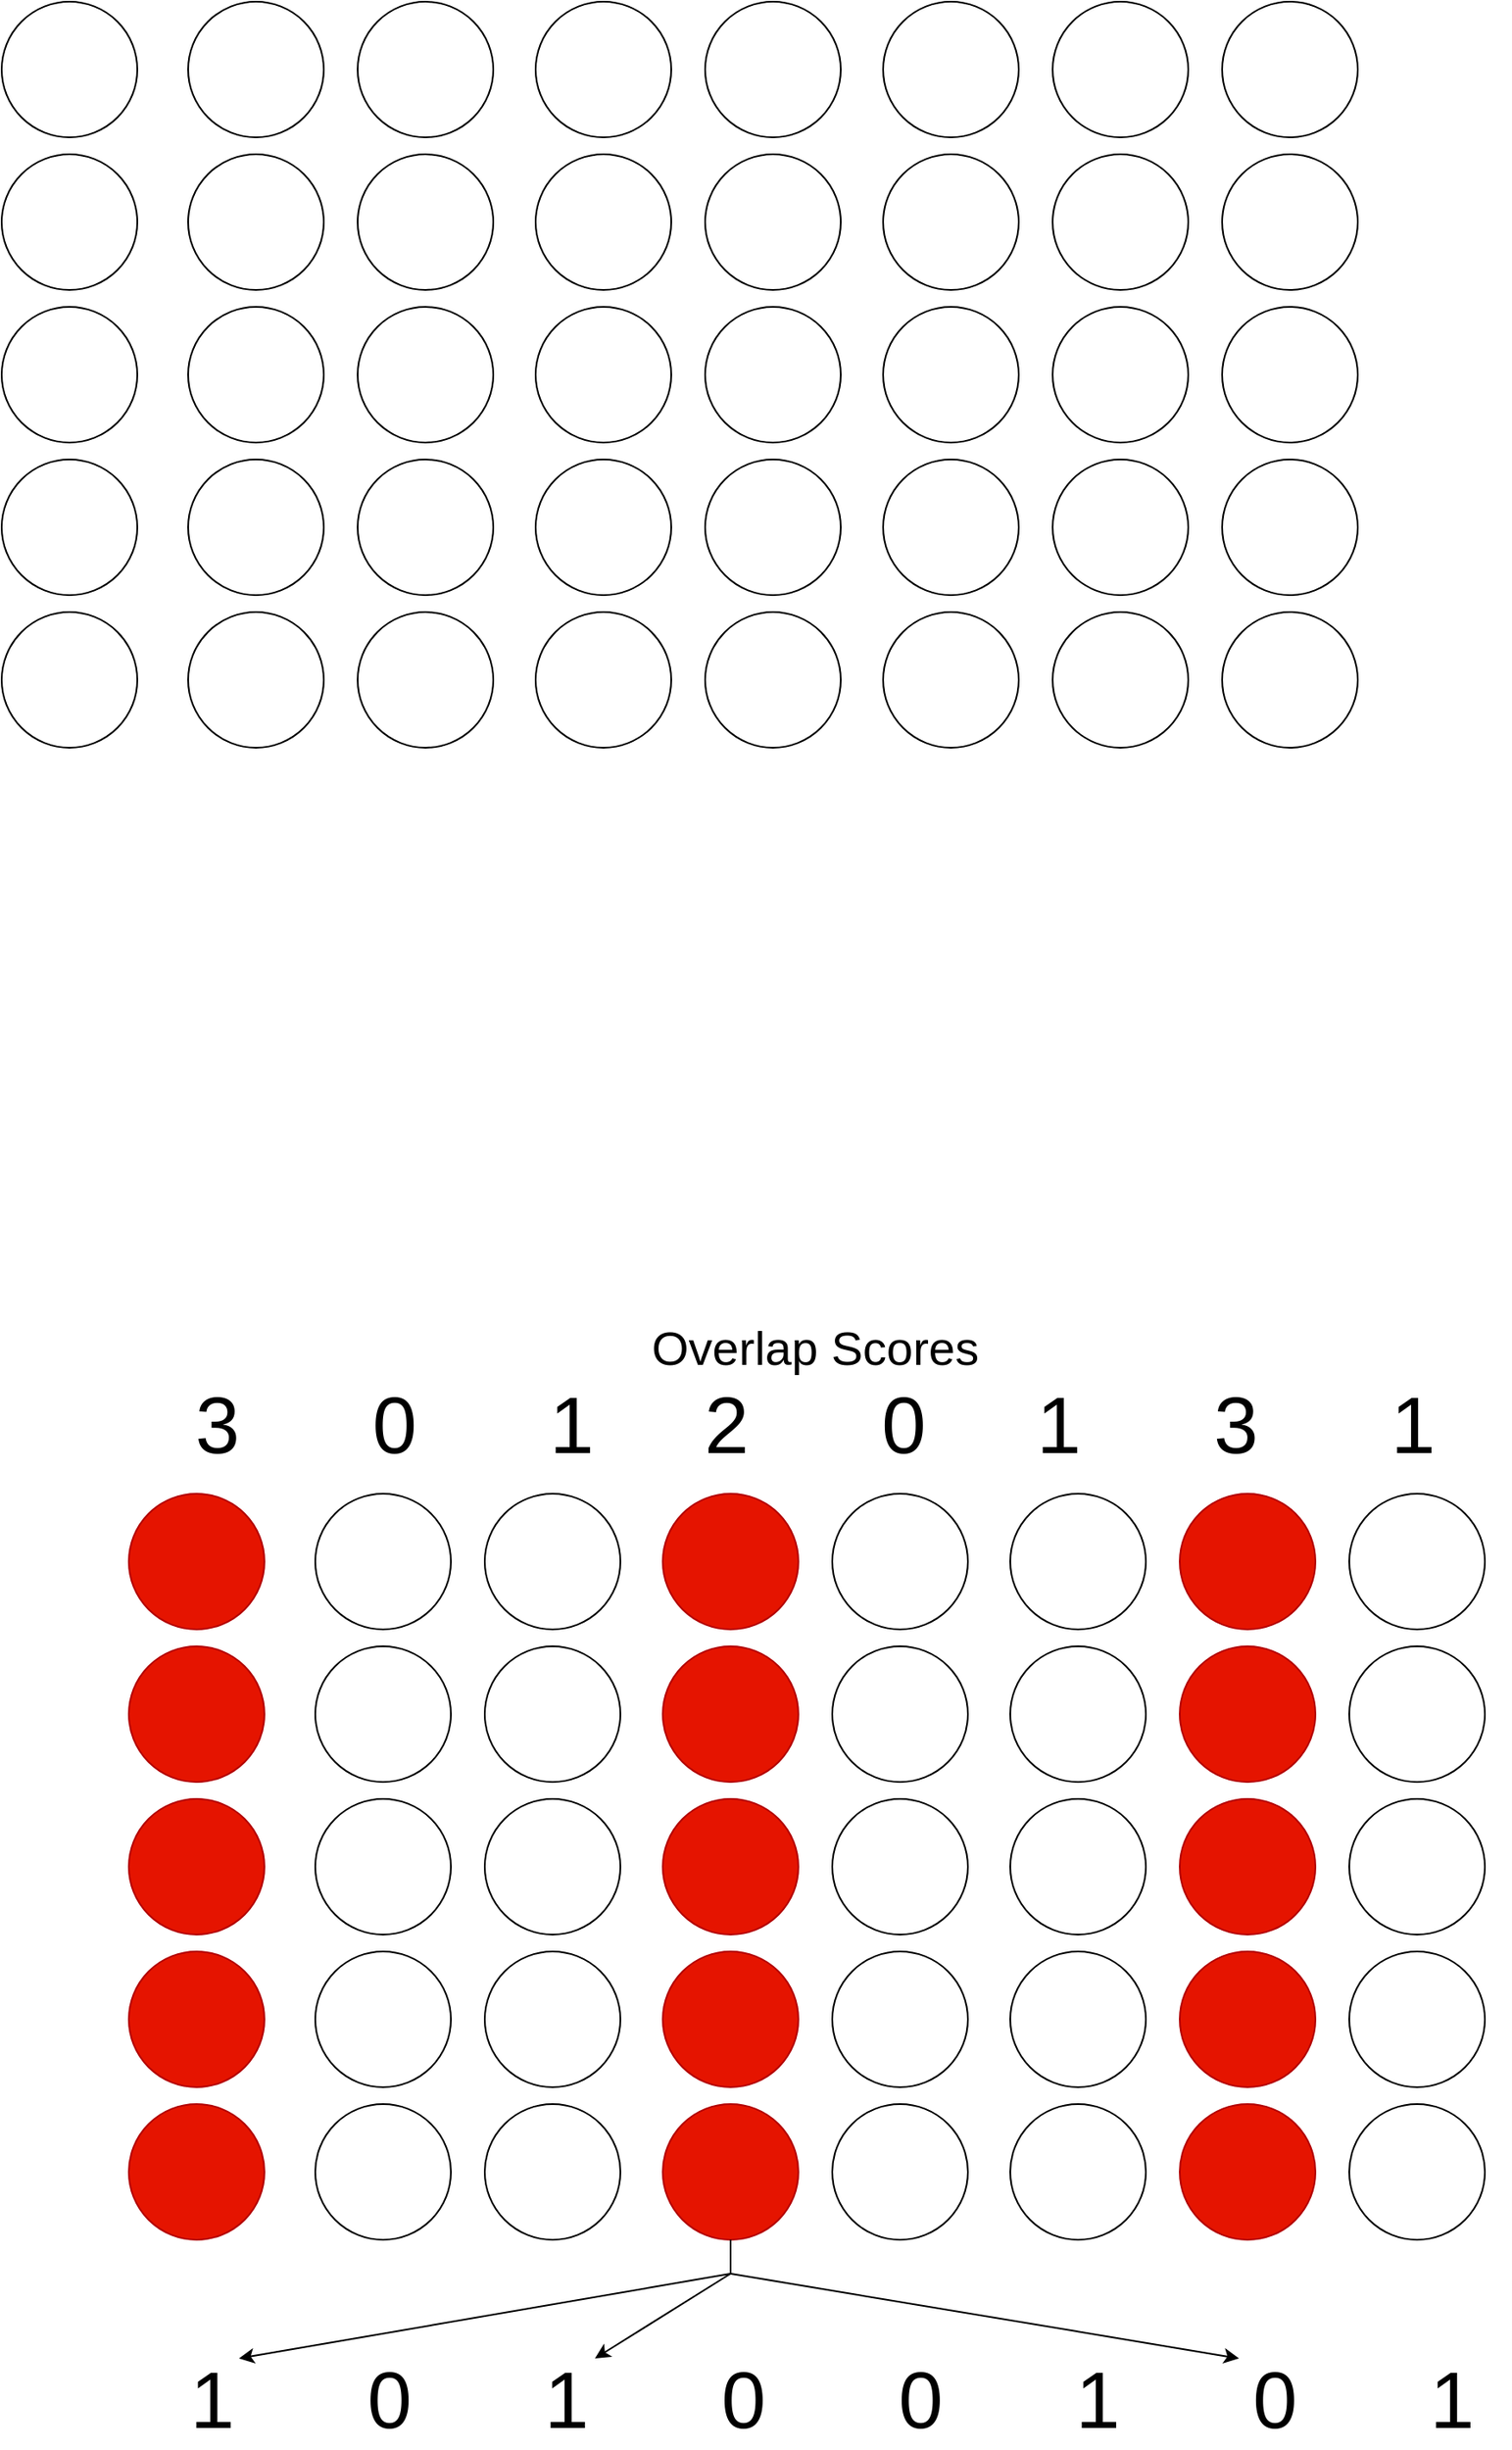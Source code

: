 <mxfile version="10.5.9" type="device"><diagram id="vRl3H_uOn_F6-EeL6RsB" name="Page-1"><mxGraphModel dx="1607" dy="1993" grid="1" gridSize="10" guides="1" tooltips="1" connect="1" arrows="1" fold="1" page="1" pageScale="1" pageWidth="850" pageHeight="1100" math="0" shadow="0"><root><mxCell id="0"/><mxCell id="1" parent="0"/><mxCell id="2DzXHyVf-GQSDitXExk8-1" value="" style="ellipse;whiteSpace=wrap;html=1;aspect=fixed;" vertex="1" parent="1"><mxGeometry y="-200" width="80" height="80" as="geometry"/></mxCell><mxCell id="2DzXHyVf-GQSDitXExk8-2" value="" style="ellipse;whiteSpace=wrap;html=1;aspect=fixed;" vertex="1" parent="1"><mxGeometry y="-110" width="80" height="80" as="geometry"/></mxCell><mxCell id="2DzXHyVf-GQSDitXExk8-3" value="" style="ellipse;whiteSpace=wrap;html=1;aspect=fixed;" vertex="1" parent="1"><mxGeometry y="-20" width="80" height="80" as="geometry"/></mxCell><mxCell id="2DzXHyVf-GQSDitXExk8-4" value="" style="ellipse;whiteSpace=wrap;html=1;aspect=fixed;" vertex="1" parent="1"><mxGeometry y="70" width="80" height="80" as="geometry"/></mxCell><mxCell id="2DzXHyVf-GQSDitXExk8-5" value="" style="ellipse;whiteSpace=wrap;html=1;aspect=fixed;" vertex="1" parent="1"><mxGeometry y="160" width="80" height="80" as="geometry"/></mxCell><mxCell id="2DzXHyVf-GQSDitXExk8-8" value="" style="ellipse;whiteSpace=wrap;html=1;aspect=fixed;" vertex="1" parent="1"><mxGeometry x="110" y="-200" width="80" height="80" as="geometry"/></mxCell><mxCell id="2DzXHyVf-GQSDitXExk8-9" value="" style="ellipse;whiteSpace=wrap;html=1;aspect=fixed;" vertex="1" parent="1"><mxGeometry x="110" y="-110" width="80" height="80" as="geometry"/></mxCell><mxCell id="2DzXHyVf-GQSDitXExk8-10" value="" style="ellipse;whiteSpace=wrap;html=1;aspect=fixed;" vertex="1" parent="1"><mxGeometry x="110" y="-20" width="80" height="80" as="geometry"/></mxCell><mxCell id="2DzXHyVf-GQSDitXExk8-11" value="" style="ellipse;whiteSpace=wrap;html=1;aspect=fixed;" vertex="1" parent="1"><mxGeometry x="110" y="70" width="80" height="80" as="geometry"/></mxCell><mxCell id="2DzXHyVf-GQSDitXExk8-12" value="" style="ellipse;whiteSpace=wrap;html=1;aspect=fixed;" vertex="1" parent="1"><mxGeometry x="110" y="160" width="80" height="80" as="geometry"/></mxCell><mxCell id="2DzXHyVf-GQSDitXExk8-13" value="" style="ellipse;whiteSpace=wrap;html=1;aspect=fixed;" vertex="1" parent="1"><mxGeometry x="210" y="-200" width="80" height="80" as="geometry"/></mxCell><mxCell id="2DzXHyVf-GQSDitXExk8-14" value="" style="ellipse;whiteSpace=wrap;html=1;aspect=fixed;" vertex="1" parent="1"><mxGeometry x="210" y="-110" width="80" height="80" as="geometry"/></mxCell><mxCell id="2DzXHyVf-GQSDitXExk8-15" value="" style="ellipse;whiteSpace=wrap;html=1;aspect=fixed;" vertex="1" parent="1"><mxGeometry x="210" y="-20" width="80" height="80" as="geometry"/></mxCell><mxCell id="2DzXHyVf-GQSDitXExk8-16" value="" style="ellipse;whiteSpace=wrap;html=1;aspect=fixed;" vertex="1" parent="1"><mxGeometry x="210" y="70" width="80" height="80" as="geometry"/></mxCell><mxCell id="2DzXHyVf-GQSDitXExk8-17" value="" style="ellipse;whiteSpace=wrap;html=1;aspect=fixed;" vertex="1" parent="1"><mxGeometry x="210" y="160" width="80" height="80" as="geometry"/></mxCell><mxCell id="2DzXHyVf-GQSDitXExk8-18" value="" style="ellipse;whiteSpace=wrap;html=1;aspect=fixed;" vertex="1" parent="1"><mxGeometry x="315" y="-200" width="80" height="80" as="geometry"/></mxCell><mxCell id="2DzXHyVf-GQSDitXExk8-19" value="" style="ellipse;whiteSpace=wrap;html=1;aspect=fixed;" vertex="1" parent="1"><mxGeometry x="315" y="-110" width="80" height="80" as="geometry"/></mxCell><mxCell id="2DzXHyVf-GQSDitXExk8-20" value="" style="ellipse;whiteSpace=wrap;html=1;aspect=fixed;" vertex="1" parent="1"><mxGeometry x="315" y="-20" width="80" height="80" as="geometry"/></mxCell><mxCell id="2DzXHyVf-GQSDitXExk8-21" value="" style="ellipse;whiteSpace=wrap;html=1;aspect=fixed;" vertex="1" parent="1"><mxGeometry x="315" y="70" width="80" height="80" as="geometry"/></mxCell><mxCell id="2DzXHyVf-GQSDitXExk8-22" value="" style="ellipse;whiteSpace=wrap;html=1;aspect=fixed;" vertex="1" parent="1"><mxGeometry x="315" y="160" width="80" height="80" as="geometry"/></mxCell><mxCell id="2DzXHyVf-GQSDitXExk8-23" value="" style="ellipse;whiteSpace=wrap;html=1;aspect=fixed;" vertex="1" parent="1"><mxGeometry x="415" y="-200" width="80" height="80" as="geometry"/></mxCell><mxCell id="2DzXHyVf-GQSDitXExk8-24" value="" style="ellipse;whiteSpace=wrap;html=1;aspect=fixed;" vertex="1" parent="1"><mxGeometry x="415" y="-110" width="80" height="80" as="geometry"/></mxCell><mxCell id="2DzXHyVf-GQSDitXExk8-25" value="" style="ellipse;whiteSpace=wrap;html=1;aspect=fixed;" vertex="1" parent="1"><mxGeometry x="415" y="-20" width="80" height="80" as="geometry"/></mxCell><mxCell id="2DzXHyVf-GQSDitXExk8-26" value="" style="ellipse;whiteSpace=wrap;html=1;aspect=fixed;" vertex="1" parent="1"><mxGeometry x="415" y="70" width="80" height="80" as="geometry"/></mxCell><mxCell id="2DzXHyVf-GQSDitXExk8-27" value="" style="ellipse;whiteSpace=wrap;html=1;aspect=fixed;" vertex="1" parent="1"><mxGeometry x="415" y="160" width="80" height="80" as="geometry"/></mxCell><mxCell id="2DzXHyVf-GQSDitXExk8-28" value="" style="ellipse;whiteSpace=wrap;html=1;aspect=fixed;" vertex="1" parent="1"><mxGeometry x="520" y="-200" width="80" height="80" as="geometry"/></mxCell><mxCell id="2DzXHyVf-GQSDitXExk8-29" value="" style="ellipse;whiteSpace=wrap;html=1;aspect=fixed;" vertex="1" parent="1"><mxGeometry x="520" y="-110" width="80" height="80" as="geometry"/></mxCell><mxCell id="2DzXHyVf-GQSDitXExk8-30" value="" style="ellipse;whiteSpace=wrap;html=1;aspect=fixed;" vertex="1" parent="1"><mxGeometry x="520" y="-20" width="80" height="80" as="geometry"/></mxCell><mxCell id="2DzXHyVf-GQSDitXExk8-31" value="" style="ellipse;whiteSpace=wrap;html=1;aspect=fixed;" vertex="1" parent="1"><mxGeometry x="520" y="70" width="80" height="80" as="geometry"/></mxCell><mxCell id="2DzXHyVf-GQSDitXExk8-32" value="" style="ellipse;whiteSpace=wrap;html=1;aspect=fixed;" vertex="1" parent="1"><mxGeometry x="520" y="160" width="80" height="80" as="geometry"/></mxCell><mxCell id="2DzXHyVf-GQSDitXExk8-33" value="" style="ellipse;whiteSpace=wrap;html=1;aspect=fixed;" vertex="1" parent="1"><mxGeometry x="620" y="-200" width="80" height="80" as="geometry"/></mxCell><mxCell id="2DzXHyVf-GQSDitXExk8-34" value="" style="ellipse;whiteSpace=wrap;html=1;aspect=fixed;" vertex="1" parent="1"><mxGeometry x="620" y="-110" width="80" height="80" as="geometry"/></mxCell><mxCell id="2DzXHyVf-GQSDitXExk8-35" value="" style="ellipse;whiteSpace=wrap;html=1;aspect=fixed;" vertex="1" parent="1"><mxGeometry x="620" y="-20" width="80" height="80" as="geometry"/></mxCell><mxCell id="2DzXHyVf-GQSDitXExk8-36" value="" style="ellipse;whiteSpace=wrap;html=1;aspect=fixed;" vertex="1" parent="1"><mxGeometry x="620" y="70" width="80" height="80" as="geometry"/></mxCell><mxCell id="2DzXHyVf-GQSDitXExk8-37" value="" style="ellipse;whiteSpace=wrap;html=1;aspect=fixed;" vertex="1" parent="1"><mxGeometry x="620" y="160" width="80" height="80" as="geometry"/></mxCell><mxCell id="2DzXHyVf-GQSDitXExk8-38" value="" style="ellipse;whiteSpace=wrap;html=1;aspect=fixed;" vertex="1" parent="1"><mxGeometry x="720" y="-200" width="80" height="80" as="geometry"/></mxCell><mxCell id="2DzXHyVf-GQSDitXExk8-39" value="" style="ellipse;whiteSpace=wrap;html=1;aspect=fixed;" vertex="1" parent="1"><mxGeometry x="720" y="-110" width="80" height="80" as="geometry"/></mxCell><mxCell id="2DzXHyVf-GQSDitXExk8-40" value="" style="ellipse;whiteSpace=wrap;html=1;aspect=fixed;" vertex="1" parent="1"><mxGeometry x="720" y="-20" width="80" height="80" as="geometry"/></mxCell><mxCell id="2DzXHyVf-GQSDitXExk8-41" value="" style="ellipse;whiteSpace=wrap;html=1;aspect=fixed;" vertex="1" parent="1"><mxGeometry x="720" y="70" width="80" height="80" as="geometry"/></mxCell><mxCell id="2DzXHyVf-GQSDitXExk8-42" value="" style="ellipse;whiteSpace=wrap;html=1;aspect=fixed;" vertex="1" parent="1"><mxGeometry x="720" y="160" width="80" height="80" as="geometry"/></mxCell><mxCell id="2DzXHyVf-GQSDitXExk8-43" value="" style="ellipse;whiteSpace=wrap;html=1;aspect=fixed;fillColor=#e51400;strokeColor=#B20000;fontColor=#ffffff;" vertex="1" parent="1"><mxGeometry x="75" y="680" width="80" height="80" as="geometry"/></mxCell><mxCell id="2DzXHyVf-GQSDitXExk8-44" value="" style="ellipse;whiteSpace=wrap;html=1;aspect=fixed;fillColor=#e51400;strokeColor=#B20000;fontColor=#ffffff;" vertex="1" parent="1"><mxGeometry x="75" y="770" width="80" height="80" as="geometry"/></mxCell><mxCell id="2DzXHyVf-GQSDitXExk8-45" value="" style="ellipse;whiteSpace=wrap;html=1;aspect=fixed;fillColor=#e51400;strokeColor=#B20000;fontColor=#ffffff;" vertex="1" parent="1"><mxGeometry x="75" y="860" width="80" height="80" as="geometry"/></mxCell><mxCell id="2DzXHyVf-GQSDitXExk8-46" value="" style="ellipse;whiteSpace=wrap;html=1;aspect=fixed;fillColor=#e51400;strokeColor=#B20000;fontColor=#ffffff;" vertex="1" parent="1"><mxGeometry x="75" y="950" width="80" height="80" as="geometry"/></mxCell><mxCell id="2DzXHyVf-GQSDitXExk8-47" value="" style="ellipse;whiteSpace=wrap;html=1;aspect=fixed;fillColor=#e51400;strokeColor=#B20000;fontColor=#ffffff;" vertex="1" parent="1"><mxGeometry x="75" y="1040" width="80" height="80" as="geometry"/></mxCell><mxCell id="2DzXHyVf-GQSDitXExk8-48" value="" style="ellipse;whiteSpace=wrap;html=1;aspect=fixed;" vertex="1" parent="1"><mxGeometry x="185" y="680" width="80" height="80" as="geometry"/></mxCell><mxCell id="2DzXHyVf-GQSDitXExk8-49" value="" style="ellipse;whiteSpace=wrap;html=1;aspect=fixed;" vertex="1" parent="1"><mxGeometry x="185" y="770" width="80" height="80" as="geometry"/></mxCell><mxCell id="2DzXHyVf-GQSDitXExk8-50" value="" style="ellipse;whiteSpace=wrap;html=1;aspect=fixed;" vertex="1" parent="1"><mxGeometry x="185" y="860" width="80" height="80" as="geometry"/></mxCell><mxCell id="2DzXHyVf-GQSDitXExk8-51" value="" style="ellipse;whiteSpace=wrap;html=1;aspect=fixed;" vertex="1" parent="1"><mxGeometry x="185" y="950" width="80" height="80" as="geometry"/></mxCell><mxCell id="2DzXHyVf-GQSDitXExk8-52" value="" style="ellipse;whiteSpace=wrap;html=1;aspect=fixed;" vertex="1" parent="1"><mxGeometry x="185" y="1040" width="80" height="80" as="geometry"/></mxCell><mxCell id="2DzXHyVf-GQSDitXExk8-53" value="" style="ellipse;whiteSpace=wrap;html=1;aspect=fixed;" vertex="1" parent="1"><mxGeometry x="285" y="680" width="80" height="80" as="geometry"/></mxCell><mxCell id="2DzXHyVf-GQSDitXExk8-54" value="" style="ellipse;whiteSpace=wrap;html=1;aspect=fixed;" vertex="1" parent="1"><mxGeometry x="285" y="770" width="80" height="80" as="geometry"/></mxCell><mxCell id="2DzXHyVf-GQSDitXExk8-55" value="" style="ellipse;whiteSpace=wrap;html=1;aspect=fixed;" vertex="1" parent="1"><mxGeometry x="285" y="860" width="80" height="80" as="geometry"/></mxCell><mxCell id="2DzXHyVf-GQSDitXExk8-56" value="" style="ellipse;whiteSpace=wrap;html=1;aspect=fixed;" vertex="1" parent="1"><mxGeometry x="285" y="950" width="80" height="80" as="geometry"/></mxCell><mxCell id="2DzXHyVf-GQSDitXExk8-57" value="" style="ellipse;whiteSpace=wrap;html=1;aspect=fixed;" vertex="1" parent="1"><mxGeometry x="285" y="1040" width="80" height="80" as="geometry"/></mxCell><mxCell id="2DzXHyVf-GQSDitXExk8-58" value="" style="ellipse;whiteSpace=wrap;html=1;aspect=fixed;fillColor=#e51400;strokeColor=#B20000;fontColor=#ffffff;" vertex="1" parent="1"><mxGeometry x="390" y="680" width="80" height="80" as="geometry"/></mxCell><mxCell id="2DzXHyVf-GQSDitXExk8-59" value="" style="ellipse;whiteSpace=wrap;html=1;aspect=fixed;fillColor=#e51400;strokeColor=#B20000;fontColor=#ffffff;" vertex="1" parent="1"><mxGeometry x="390" y="770" width="80" height="80" as="geometry"/></mxCell><mxCell id="2DzXHyVf-GQSDitXExk8-60" value="" style="ellipse;whiteSpace=wrap;html=1;aspect=fixed;fillColor=#e51400;strokeColor=#B20000;fontColor=#ffffff;" vertex="1" parent="1"><mxGeometry x="390" y="860" width="80" height="80" as="geometry"/></mxCell><mxCell id="2DzXHyVf-GQSDitXExk8-61" value="" style="ellipse;whiteSpace=wrap;html=1;aspect=fixed;fillColor=#e51400;strokeColor=#B20000;fontColor=#ffffff;" vertex="1" parent="1"><mxGeometry x="390" y="950" width="80" height="80" as="geometry"/></mxCell><mxCell id="2DzXHyVf-GQSDitXExk8-62" value="" style="ellipse;whiteSpace=wrap;html=1;aspect=fixed;fillColor=#e51400;strokeColor=#B20000;fontColor=#ffffff;" vertex="1" parent="1"><mxGeometry x="390" y="1040" width="80" height="80" as="geometry"/></mxCell><mxCell id="2DzXHyVf-GQSDitXExk8-63" value="" style="ellipse;whiteSpace=wrap;html=1;aspect=fixed;" vertex="1" parent="1"><mxGeometry x="490" y="680" width="80" height="80" as="geometry"/></mxCell><mxCell id="2DzXHyVf-GQSDitXExk8-64" value="" style="ellipse;whiteSpace=wrap;html=1;aspect=fixed;" vertex="1" parent="1"><mxGeometry x="490" y="770" width="80" height="80" as="geometry"/></mxCell><mxCell id="2DzXHyVf-GQSDitXExk8-65" value="" style="ellipse;whiteSpace=wrap;html=1;aspect=fixed;" vertex="1" parent="1"><mxGeometry x="490" y="860" width="80" height="80" as="geometry"/></mxCell><mxCell id="2DzXHyVf-GQSDitXExk8-66" value="" style="ellipse;whiteSpace=wrap;html=1;aspect=fixed;" vertex="1" parent="1"><mxGeometry x="490" y="950" width="80" height="80" as="geometry"/></mxCell><mxCell id="2DzXHyVf-GQSDitXExk8-67" value="" style="ellipse;whiteSpace=wrap;html=1;aspect=fixed;" vertex="1" parent="1"><mxGeometry x="490" y="1040" width="80" height="80" as="geometry"/></mxCell><mxCell id="2DzXHyVf-GQSDitXExk8-68" value="" style="ellipse;whiteSpace=wrap;html=1;aspect=fixed;" vertex="1" parent="1"><mxGeometry x="595" y="680" width="80" height="80" as="geometry"/></mxCell><mxCell id="2DzXHyVf-GQSDitXExk8-69" value="" style="ellipse;whiteSpace=wrap;html=1;aspect=fixed;" vertex="1" parent="1"><mxGeometry x="595" y="770" width="80" height="80" as="geometry"/></mxCell><mxCell id="2DzXHyVf-GQSDitXExk8-70" value="" style="ellipse;whiteSpace=wrap;html=1;aspect=fixed;" vertex="1" parent="1"><mxGeometry x="595" y="860" width="80" height="80" as="geometry"/></mxCell><mxCell id="2DzXHyVf-GQSDitXExk8-71" value="" style="ellipse;whiteSpace=wrap;html=1;aspect=fixed;" vertex="1" parent="1"><mxGeometry x="595" y="950" width="80" height="80" as="geometry"/></mxCell><mxCell id="2DzXHyVf-GQSDitXExk8-72" value="" style="ellipse;whiteSpace=wrap;html=1;aspect=fixed;" vertex="1" parent="1"><mxGeometry x="595" y="1040" width="80" height="80" as="geometry"/></mxCell><mxCell id="2DzXHyVf-GQSDitXExk8-73" value="" style="ellipse;whiteSpace=wrap;html=1;aspect=fixed;fillColor=#e51400;strokeColor=#B20000;fontColor=#ffffff;" vertex="1" parent="1"><mxGeometry x="695" y="680" width="80" height="80" as="geometry"/></mxCell><mxCell id="2DzXHyVf-GQSDitXExk8-74" value="" style="ellipse;whiteSpace=wrap;html=1;aspect=fixed;fillColor=#e51400;strokeColor=#B20000;fontColor=#ffffff;" vertex="1" parent="1"><mxGeometry x="695" y="770" width="80" height="80" as="geometry"/></mxCell><mxCell id="2DzXHyVf-GQSDitXExk8-75" value="" style="ellipse;whiteSpace=wrap;html=1;aspect=fixed;fillColor=#e51400;strokeColor=#B20000;fontColor=#ffffff;" vertex="1" parent="1"><mxGeometry x="695" y="860" width="80" height="80" as="geometry"/></mxCell><mxCell id="2DzXHyVf-GQSDitXExk8-76" value="" style="ellipse;whiteSpace=wrap;html=1;aspect=fixed;fillColor=#e51400;strokeColor=#B20000;fontColor=#ffffff;" vertex="1" parent="1"><mxGeometry x="695" y="950" width="80" height="80" as="geometry"/></mxCell><mxCell id="2DzXHyVf-GQSDitXExk8-77" value="" style="ellipse;whiteSpace=wrap;html=1;aspect=fixed;fillColor=#e51400;strokeColor=#B20000;fontColor=#ffffff;" vertex="1" parent="1"><mxGeometry x="695" y="1040" width="80" height="80" as="geometry"/></mxCell><mxCell id="2DzXHyVf-GQSDitXExk8-78" value="" style="ellipse;whiteSpace=wrap;html=1;aspect=fixed;" vertex="1" parent="1"><mxGeometry x="795" y="680" width="80" height="80" as="geometry"/></mxCell><mxCell id="2DzXHyVf-GQSDitXExk8-79" value="" style="ellipse;whiteSpace=wrap;html=1;aspect=fixed;" vertex="1" parent="1"><mxGeometry x="795" y="770" width="80" height="80" as="geometry"/></mxCell><mxCell id="2DzXHyVf-GQSDitXExk8-80" value="" style="ellipse;whiteSpace=wrap;html=1;aspect=fixed;" vertex="1" parent="1"><mxGeometry x="795" y="860" width="80" height="80" as="geometry"/></mxCell><mxCell id="2DzXHyVf-GQSDitXExk8-81" value="" style="ellipse;whiteSpace=wrap;html=1;aspect=fixed;" vertex="1" parent="1"><mxGeometry x="795" y="950" width="80" height="80" as="geometry"/></mxCell><mxCell id="2DzXHyVf-GQSDitXExk8-82" value="" style="ellipse;whiteSpace=wrap;html=1;aspect=fixed;" vertex="1" parent="1"><mxGeometry x="795" y="1040" width="80" height="80" as="geometry"/></mxCell><mxCell id="2DzXHyVf-GQSDitXExk8-83" value="&lt;font style=&quot;font-size: 47px&quot;&gt;1&amp;nbsp; &amp;nbsp; &amp;nbsp; 0&amp;nbsp; &amp;nbsp; &amp;nbsp; 1&amp;nbsp; &amp;nbsp; &amp;nbsp; 0&amp;nbsp; &amp;nbsp; &amp;nbsp; 0&amp;nbsp; &amp;nbsp; &amp;nbsp; 1&amp;nbsp; &amp;nbsp; &amp;nbsp; 0&amp;nbsp; &amp;nbsp; &amp;nbsp; 1&lt;/font&gt;" style="text;html=1;strokeColor=none;fillColor=none;align=center;verticalAlign=middle;whiteSpace=wrap;rounded=0;" vertex="1" parent="1"><mxGeometry x="90" y="1210" width="800" height="10" as="geometry"/></mxCell><mxCell id="2DzXHyVf-GQSDitXExk8-84" value="" style="endArrow=classic;html=1;" edge="1" parent="1"><mxGeometry width="50" height="50" relative="1" as="geometry"><mxPoint x="430" y="1140" as="sourcePoint"/><mxPoint x="140" y="1190" as="targetPoint"/></mxGeometry></mxCell><mxCell id="2DzXHyVf-GQSDitXExk8-85" value="" style="endArrow=none;html=1;entryX=0.5;entryY=1;entryDx=0;entryDy=0;" edge="1" parent="1" target="2DzXHyVf-GQSDitXExk8-62"><mxGeometry width="50" height="50" relative="1" as="geometry"><mxPoint x="430" y="1140" as="sourcePoint"/><mxPoint x="110" y="1260" as="targetPoint"/></mxGeometry></mxCell><mxCell id="2DzXHyVf-GQSDitXExk8-86" value="" style="endArrow=classic;html=1;" edge="1" parent="1"><mxGeometry width="50" height="50" relative="1" as="geometry"><mxPoint x="430" y="1140" as="sourcePoint"/><mxPoint x="730" y="1190" as="targetPoint"/></mxGeometry></mxCell><mxCell id="2DzXHyVf-GQSDitXExk8-87" value="" style="endArrow=classic;html=1;" edge="1" parent="1"><mxGeometry width="50" height="50" relative="1" as="geometry"><mxPoint x="430" y="1140" as="sourcePoint"/><mxPoint x="350" y="1190" as="targetPoint"/></mxGeometry></mxCell><mxCell id="2DzXHyVf-GQSDitXExk8-89" value="&lt;font style=&quot;font-size: 28px&quot;&gt;Overlap Scores&lt;br&gt;&lt;/font&gt;&lt;span&gt;&lt;font style=&quot;font-size: 47px&quot;&gt;3&amp;nbsp; &amp;nbsp; &amp;nbsp; 0&amp;nbsp; &amp;nbsp; &amp;nbsp; 1&amp;nbsp; &amp;nbsp; &amp;nbsp;2&amp;nbsp; &amp;nbsp; &amp;nbsp; 0&amp;nbsp; &amp;nbsp; &amp;nbsp;1&amp;nbsp; &amp;nbsp; &amp;nbsp; 3&amp;nbsp; &amp;nbsp; &amp;nbsp; 1&lt;/font&gt;&lt;/span&gt;&lt;br&gt;&lt;br&gt;" style="text;html=1;strokeColor=none;fillColor=none;align=center;verticalAlign=middle;whiteSpace=wrap;rounded=0;" vertex="1" parent="1"><mxGeometry x="90" y="620" width="780" height="20" as="geometry"/></mxCell></root></mxGraphModel></diagram></mxfile>